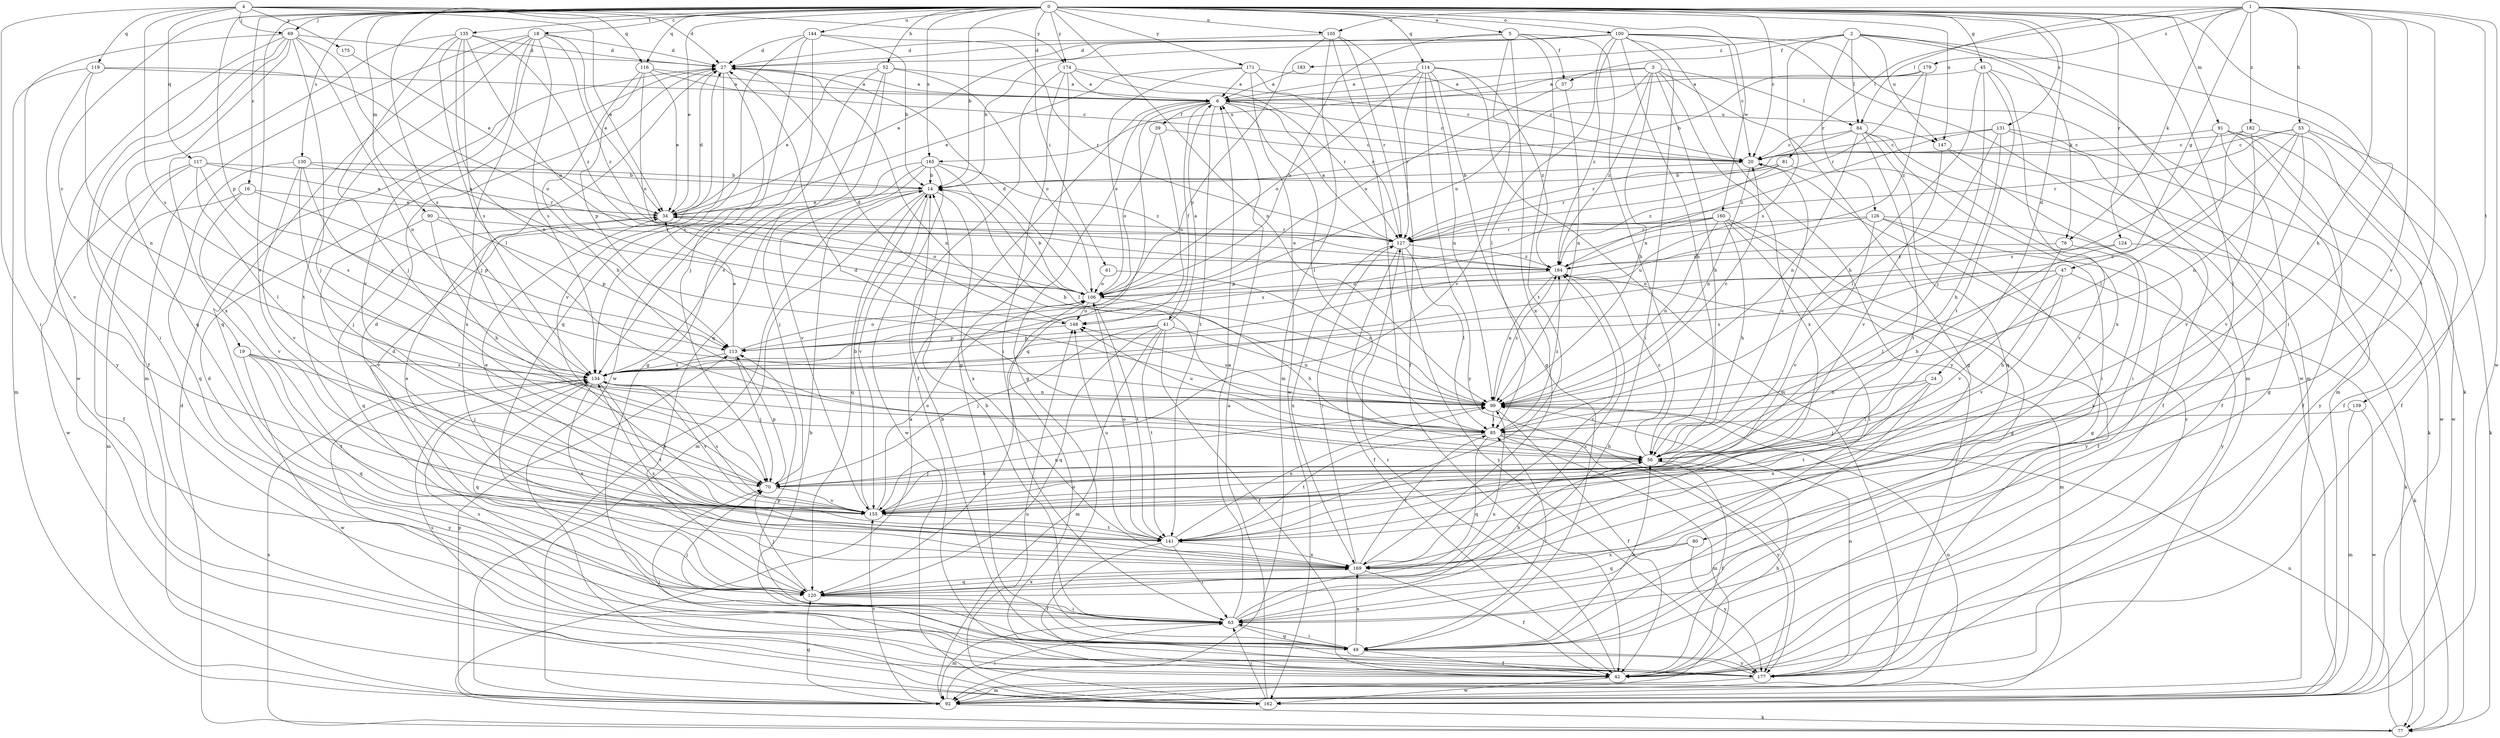 strict digraph  {
0;
1;
2;
3;
4;
5;
6;
14;
16;
18;
19;
20;
24;
27;
34;
37;
39;
41;
42;
45;
47;
49;
52;
53;
56;
61;
63;
69;
70;
76;
77;
80;
81;
84;
85;
90;
91;
92;
99;
100;
105;
106;
113;
114;
116;
117;
119;
120;
124;
126;
127;
130;
131;
134;
135;
139;
141;
144;
147;
148;
155;
160;
162;
165;
169;
171;
174;
175;
177;
179;
182;
183;
184;
0 -> 5  [label=a];
0 -> 14  [label=b];
0 -> 16  [label=c];
0 -> 18  [label=c];
0 -> 19  [label=c];
0 -> 20  [label=c];
0 -> 24  [label=d];
0 -> 34  [label=e];
0 -> 45  [label=g];
0 -> 52  [label=h];
0 -> 61  [label=i];
0 -> 63  [label=i];
0 -> 69  [label=j];
0 -> 80  [label=l];
0 -> 90  [label=m];
0 -> 91  [label=m];
0 -> 99  [label=n];
0 -> 100  [label=o];
0 -> 105  [label=o];
0 -> 113  [label=p];
0 -> 114  [label=q];
0 -> 116  [label=q];
0 -> 124  [label=r];
0 -> 130  [label=s];
0 -> 131  [label=s];
0 -> 134  [label=s];
0 -> 135  [label=t];
0 -> 144  [label=u];
0 -> 147  [label=u];
0 -> 155  [label=v];
0 -> 160  [label=w];
0 -> 165  [label=x];
0 -> 171  [label=y];
0 -> 174  [label=y];
1 -> 47  [label=g];
1 -> 53  [label=h];
1 -> 56  [label=h];
1 -> 76  [label=k];
1 -> 81  [label=l];
1 -> 84  [label=l];
1 -> 105  [label=o];
1 -> 139  [label=t];
1 -> 141  [label=t];
1 -> 155  [label=v];
1 -> 162  [label=w];
1 -> 179  [label=z];
1 -> 182  [label=z];
2 -> 37  [label=f];
2 -> 76  [label=k];
2 -> 77  [label=k];
2 -> 84  [label=l];
2 -> 92  [label=m];
2 -> 126  [label=r];
2 -> 134  [label=s];
2 -> 147  [label=u];
2 -> 183  [label=z];
3 -> 6  [label=a];
3 -> 49  [label=g];
3 -> 56  [label=h];
3 -> 84  [label=l];
3 -> 99  [label=n];
3 -> 106  [label=o];
3 -> 165  [label=x];
3 -> 169  [label=x];
3 -> 184  [label=z];
4 -> 27  [label=d];
4 -> 34  [label=e];
4 -> 63  [label=i];
4 -> 69  [label=j];
4 -> 116  [label=q];
4 -> 117  [label=q];
4 -> 119  [label=q];
4 -> 134  [label=s];
4 -> 174  [label=y];
4 -> 175  [label=y];
5 -> 27  [label=d];
5 -> 37  [label=f];
5 -> 56  [label=h];
5 -> 106  [label=o];
5 -> 141  [label=t];
5 -> 155  [label=v];
5 -> 169  [label=x];
6 -> 20  [label=c];
6 -> 39  [label=f];
6 -> 41  [label=f];
6 -> 49  [label=g];
6 -> 85  [label=l];
6 -> 120  [label=q];
6 -> 141  [label=t];
6 -> 147  [label=u];
14 -> 34  [label=e];
14 -> 92  [label=m];
14 -> 120  [label=q];
14 -> 155  [label=v];
14 -> 169  [label=x];
16 -> 34  [label=e];
16 -> 92  [label=m];
16 -> 113  [label=p];
16 -> 155  [label=v];
18 -> 27  [label=d];
18 -> 34  [label=e];
18 -> 70  [label=j];
18 -> 92  [label=m];
18 -> 120  [label=q];
18 -> 134  [label=s];
18 -> 141  [label=t];
18 -> 155  [label=v];
18 -> 184  [label=z];
19 -> 70  [label=j];
19 -> 120  [label=q];
19 -> 134  [label=s];
19 -> 141  [label=t];
19 -> 162  [label=w];
20 -> 14  [label=b];
20 -> 99  [label=n];
24 -> 70  [label=j];
24 -> 99  [label=n];
24 -> 141  [label=t];
24 -> 169  [label=x];
27 -> 6  [label=a];
27 -> 99  [label=n];
27 -> 134  [label=s];
27 -> 155  [label=v];
27 -> 169  [label=x];
34 -> 27  [label=d];
34 -> 106  [label=o];
34 -> 120  [label=q];
34 -> 127  [label=r];
37 -> 99  [label=n];
37 -> 106  [label=o];
39 -> 20  [label=c];
39 -> 106  [label=o];
39 -> 148  [label=u];
41 -> 6  [label=a];
41 -> 42  [label=f];
41 -> 70  [label=j];
41 -> 92  [label=m];
41 -> 99  [label=n];
41 -> 113  [label=p];
41 -> 120  [label=q];
41 -> 141  [label=t];
42 -> 56  [label=h];
42 -> 127  [label=r];
42 -> 134  [label=s];
42 -> 162  [label=w];
45 -> 6  [label=a];
45 -> 56  [label=h];
45 -> 70  [label=j];
45 -> 92  [label=m];
45 -> 141  [label=t];
45 -> 169  [label=x];
47 -> 56  [label=h];
47 -> 77  [label=k];
47 -> 85  [label=l];
47 -> 106  [label=o];
47 -> 134  [label=s];
47 -> 155  [label=v];
49 -> 14  [label=b];
49 -> 42  [label=f];
49 -> 56  [label=h];
49 -> 63  [label=i];
49 -> 85  [label=l];
49 -> 113  [label=p];
49 -> 134  [label=s];
49 -> 169  [label=x];
49 -> 177  [label=y];
52 -> 6  [label=a];
52 -> 34  [label=e];
52 -> 49  [label=g];
52 -> 106  [label=o];
52 -> 120  [label=q];
52 -> 134  [label=s];
53 -> 20  [label=c];
53 -> 42  [label=f];
53 -> 77  [label=k];
53 -> 99  [label=n];
53 -> 127  [label=r];
53 -> 134  [label=s];
53 -> 155  [label=v];
56 -> 20  [label=c];
56 -> 27  [label=d];
56 -> 42  [label=f];
56 -> 70  [label=j];
56 -> 184  [label=z];
61 -> 99  [label=n];
61 -> 106  [label=o];
63 -> 6  [label=a];
63 -> 14  [label=b];
63 -> 27  [label=d];
63 -> 49  [label=g];
63 -> 70  [label=j];
63 -> 92  [label=m];
63 -> 99  [label=n];
63 -> 184  [label=z];
69 -> 27  [label=d];
69 -> 42  [label=f];
69 -> 63  [label=i];
69 -> 70  [label=j];
69 -> 99  [label=n];
69 -> 120  [label=q];
69 -> 148  [label=u];
69 -> 162  [label=w];
69 -> 177  [label=y];
70 -> 56  [label=h];
70 -> 113  [label=p];
70 -> 155  [label=v];
76 -> 155  [label=v];
76 -> 169  [label=x];
76 -> 184  [label=z];
77 -> 6  [label=a];
77 -> 27  [label=d];
77 -> 99  [label=n];
77 -> 134  [label=s];
80 -> 120  [label=q];
80 -> 169  [label=x];
80 -> 177  [label=y];
81 -> 14  [label=b];
81 -> 127  [label=r];
81 -> 155  [label=v];
81 -> 184  [label=z];
84 -> 20  [label=c];
84 -> 42  [label=f];
84 -> 63  [label=i];
84 -> 99  [label=n];
84 -> 120  [label=q];
84 -> 127  [label=r];
84 -> 141  [label=t];
85 -> 56  [label=h];
85 -> 92  [label=m];
85 -> 120  [label=q];
85 -> 141  [label=t];
85 -> 148  [label=u];
85 -> 177  [label=y];
85 -> 184  [label=z];
90 -> 56  [label=h];
90 -> 113  [label=p];
90 -> 127  [label=r];
90 -> 155  [label=v];
91 -> 20  [label=c];
91 -> 42  [label=f];
91 -> 49  [label=g];
91 -> 134  [label=s];
91 -> 162  [label=w];
91 -> 177  [label=y];
92 -> 14  [label=b];
92 -> 63  [label=i];
92 -> 77  [label=k];
92 -> 99  [label=n];
92 -> 113  [label=p];
92 -> 120  [label=q];
92 -> 155  [label=v];
99 -> 14  [label=b];
99 -> 20  [label=c];
99 -> 42  [label=f];
99 -> 85  [label=l];
99 -> 148  [label=u];
99 -> 184  [label=z];
100 -> 14  [label=b];
100 -> 20  [label=c];
100 -> 27  [label=d];
100 -> 34  [label=e];
100 -> 56  [label=h];
100 -> 63  [label=i];
100 -> 85  [label=l];
100 -> 92  [label=m];
100 -> 162  [label=w];
100 -> 177  [label=y];
100 -> 184  [label=z];
105 -> 27  [label=d];
105 -> 42  [label=f];
105 -> 85  [label=l];
105 -> 92  [label=m];
105 -> 113  [label=p];
105 -> 127  [label=r];
106 -> 14  [label=b];
106 -> 27  [label=d];
106 -> 56  [label=h];
106 -> 141  [label=t];
106 -> 148  [label=u];
113 -> 34  [label=e];
113 -> 70  [label=j];
113 -> 106  [label=o];
113 -> 134  [label=s];
114 -> 6  [label=a];
114 -> 49  [label=g];
114 -> 92  [label=m];
114 -> 99  [label=n];
114 -> 106  [label=o];
114 -> 127  [label=r];
114 -> 177  [label=y];
114 -> 184  [label=z];
116 -> 6  [label=a];
116 -> 20  [label=c];
116 -> 34  [label=e];
116 -> 56  [label=h];
116 -> 106  [label=o];
116 -> 113  [label=p];
117 -> 14  [label=b];
117 -> 34  [label=e];
117 -> 42  [label=f];
117 -> 85  [label=l];
117 -> 134  [label=s];
117 -> 162  [label=w];
119 -> 6  [label=a];
119 -> 92  [label=m];
119 -> 99  [label=n];
119 -> 106  [label=o];
119 -> 155  [label=v];
120 -> 56  [label=h];
120 -> 63  [label=i];
120 -> 70  [label=j];
120 -> 169  [label=x];
124 -> 56  [label=h];
124 -> 77  [label=k];
124 -> 184  [label=z];
126 -> 42  [label=f];
126 -> 49  [label=g];
126 -> 127  [label=r];
126 -> 148  [label=u];
126 -> 155  [label=v];
126 -> 177  [label=y];
127 -> 6  [label=a];
127 -> 42  [label=f];
127 -> 85  [label=l];
127 -> 169  [label=x];
127 -> 177  [label=y];
127 -> 184  [label=z];
130 -> 14  [label=b];
130 -> 70  [label=j];
130 -> 120  [label=q];
130 -> 127  [label=r];
130 -> 134  [label=s];
130 -> 155  [label=v];
131 -> 20  [label=c];
131 -> 42  [label=f];
131 -> 56  [label=h];
131 -> 85  [label=l];
131 -> 162  [label=w];
131 -> 184  [label=z];
134 -> 99  [label=n];
134 -> 120  [label=q];
134 -> 141  [label=t];
134 -> 155  [label=v];
134 -> 169  [label=x];
134 -> 177  [label=y];
135 -> 27  [label=d];
135 -> 70  [label=j];
135 -> 85  [label=l];
135 -> 99  [label=n];
135 -> 106  [label=o];
135 -> 134  [label=s];
135 -> 169  [label=x];
135 -> 184  [label=z];
139 -> 85  [label=l];
139 -> 92  [label=m];
139 -> 162  [label=w];
141 -> 34  [label=e];
141 -> 42  [label=f];
141 -> 63  [label=i];
141 -> 99  [label=n];
141 -> 106  [label=o];
141 -> 148  [label=u];
141 -> 169  [label=x];
144 -> 14  [label=b];
144 -> 27  [label=d];
144 -> 70  [label=j];
144 -> 120  [label=q];
144 -> 127  [label=r];
144 -> 162  [label=w];
147 -> 63  [label=i];
147 -> 77  [label=k];
147 -> 155  [label=v];
148 -> 27  [label=d];
148 -> 113  [label=p];
155 -> 14  [label=b];
155 -> 34  [label=e];
155 -> 99  [label=n];
155 -> 106  [label=o];
155 -> 134  [label=s];
155 -> 141  [label=t];
160 -> 49  [label=g];
160 -> 56  [label=h];
160 -> 63  [label=i];
160 -> 99  [label=n];
160 -> 113  [label=p];
160 -> 127  [label=r];
160 -> 134  [label=s];
160 -> 177  [label=y];
162 -> 6  [label=a];
162 -> 63  [label=i];
162 -> 148  [label=u];
165 -> 14  [label=b];
165 -> 70  [label=j];
165 -> 85  [label=l];
165 -> 134  [label=s];
165 -> 155  [label=v];
165 -> 162  [label=w];
165 -> 184  [label=z];
169 -> 27  [label=d];
169 -> 42  [label=f];
169 -> 85  [label=l];
169 -> 120  [label=q];
169 -> 127  [label=r];
169 -> 134  [label=s];
169 -> 184  [label=z];
171 -> 6  [label=a];
171 -> 20  [label=c];
171 -> 34  [label=e];
171 -> 106  [label=o];
171 -> 127  [label=r];
171 -> 162  [label=w];
174 -> 6  [label=a];
174 -> 20  [label=c];
174 -> 42  [label=f];
174 -> 49  [label=g];
174 -> 63  [label=i];
174 -> 127  [label=r];
175 -> 34  [label=e];
177 -> 14  [label=b];
177 -> 20  [label=c];
177 -> 27  [label=d];
177 -> 70  [label=j];
177 -> 92  [label=m];
177 -> 99  [label=n];
177 -> 106  [label=o];
179 -> 6  [label=a];
179 -> 14  [label=b];
179 -> 127  [label=r];
179 -> 184  [label=z];
182 -> 20  [label=c];
182 -> 42  [label=f];
182 -> 85  [label=l];
182 -> 155  [label=v];
183 -> 6  [label=a];
184 -> 34  [label=e];
184 -> 92  [label=m];
184 -> 99  [label=n];
184 -> 106  [label=o];
}
